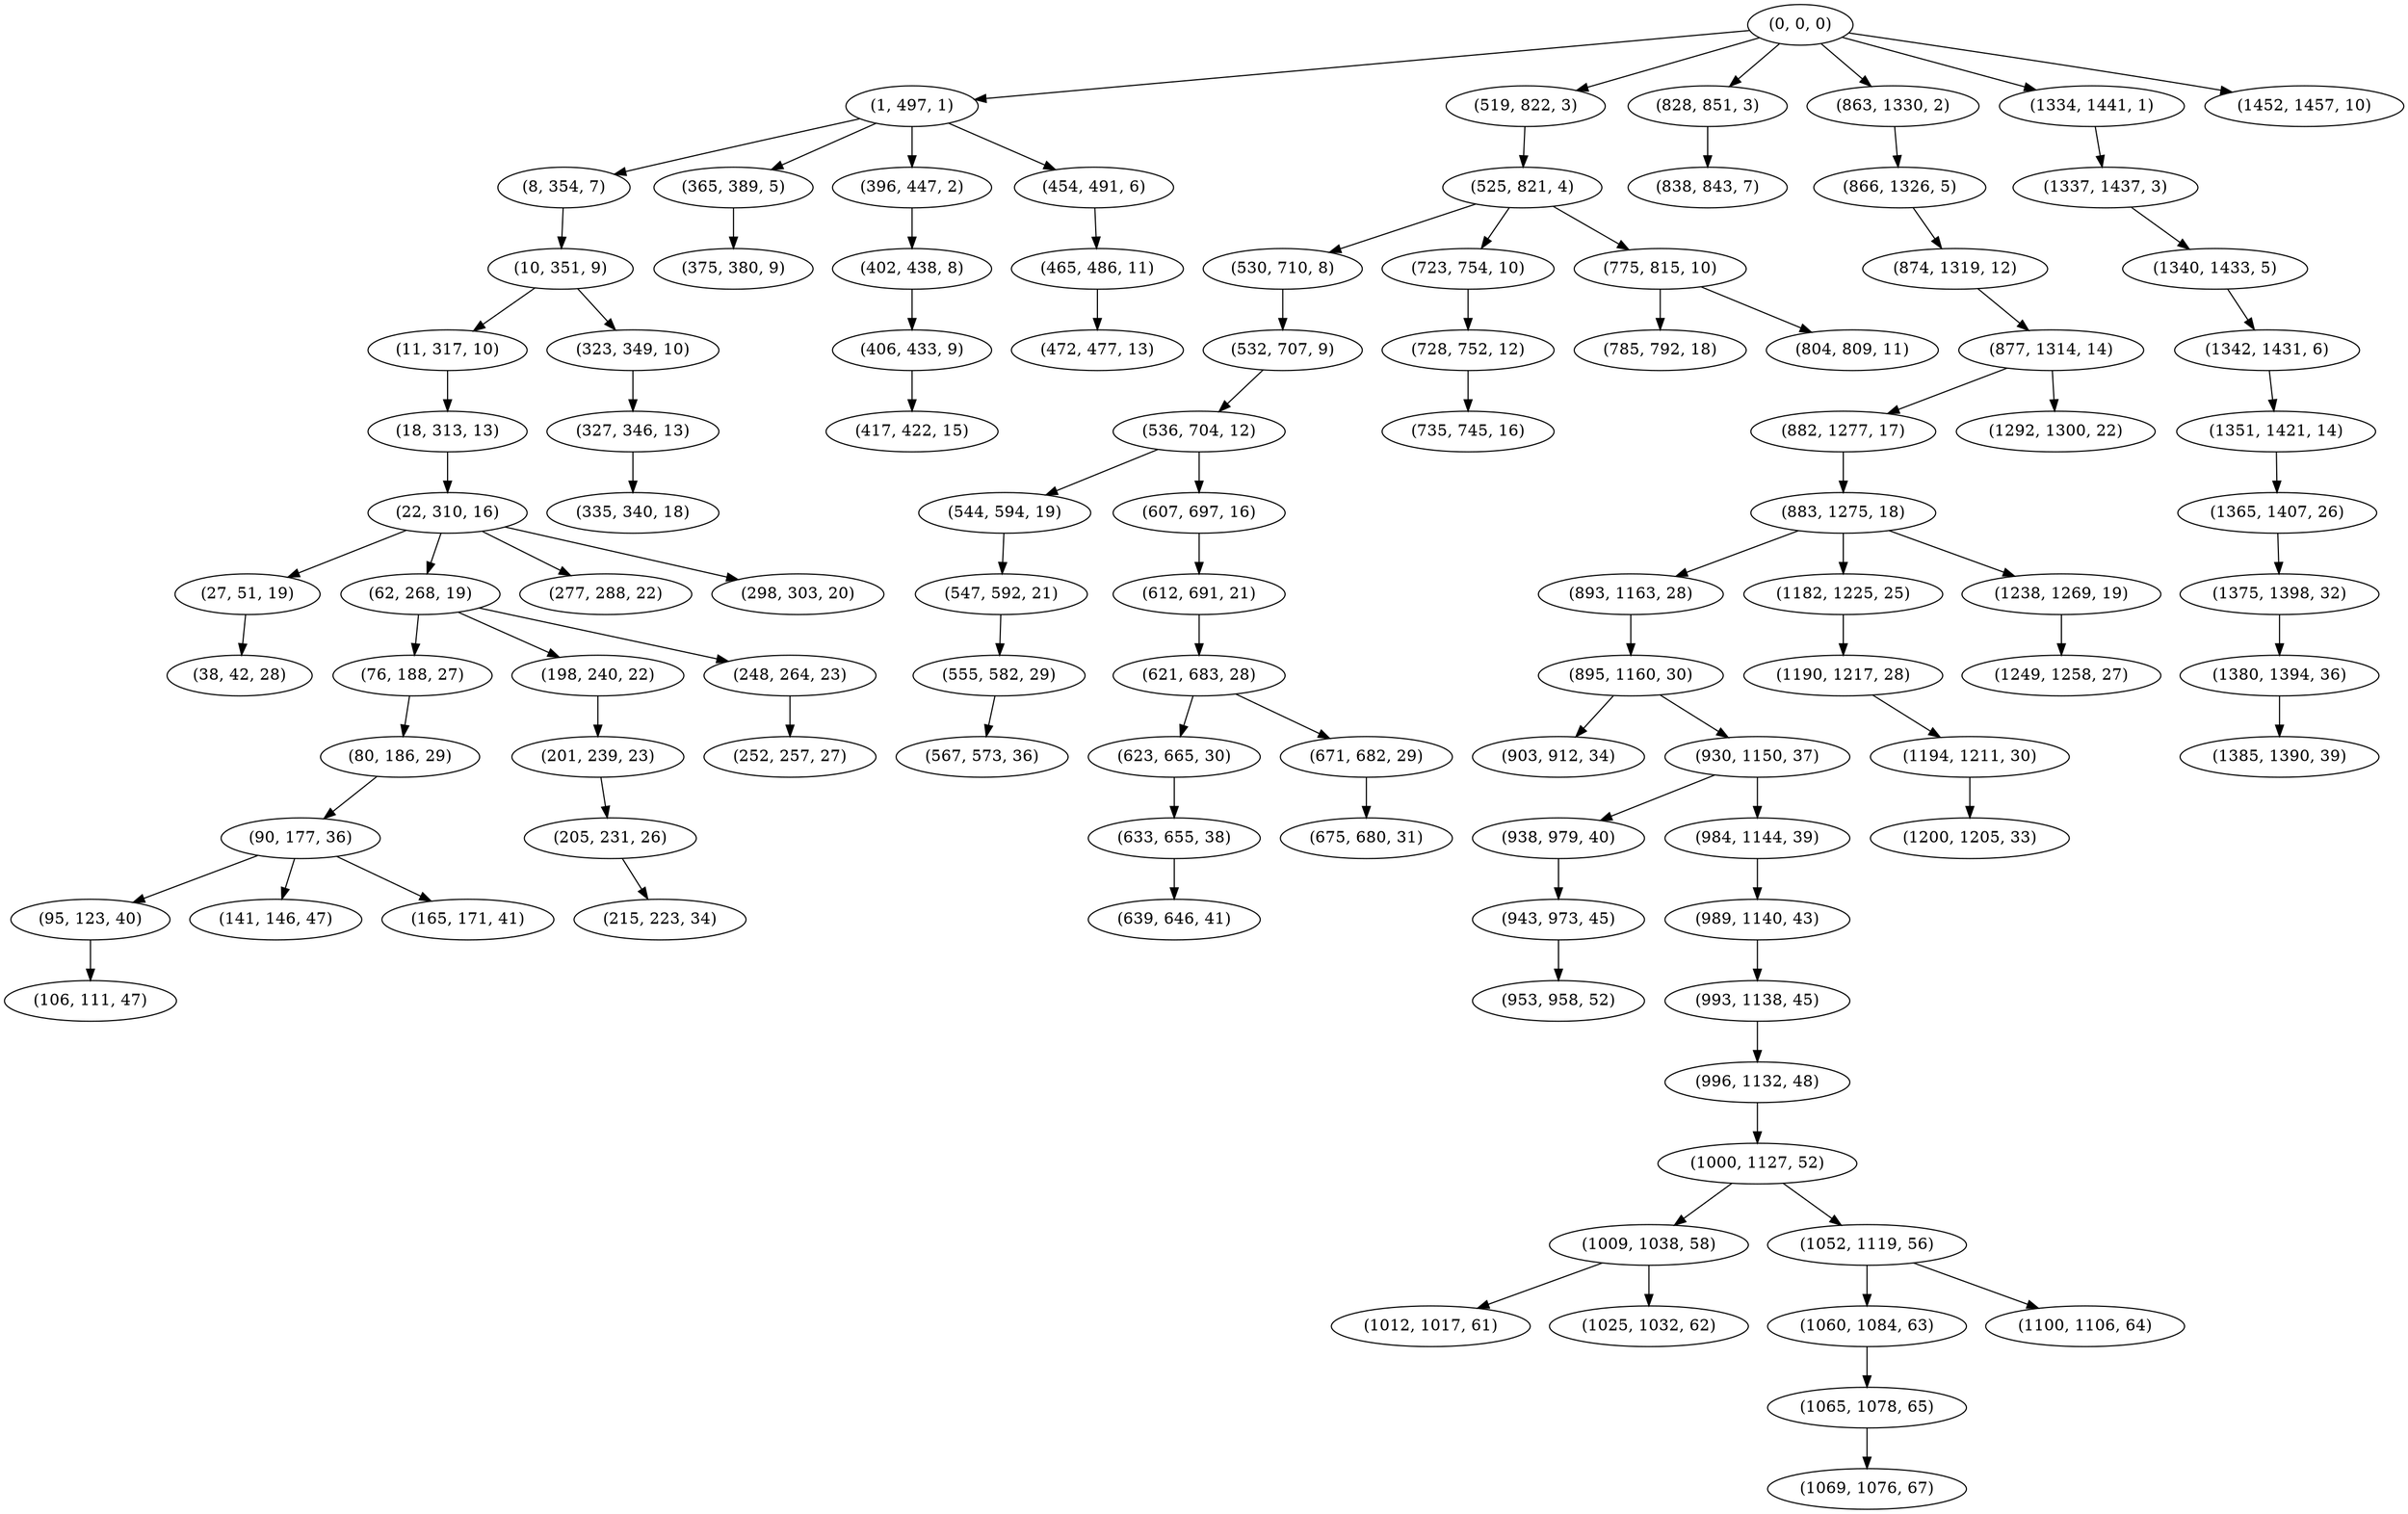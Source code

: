 digraph tree {
    "(0, 0, 0)";
    "(1, 497, 1)";
    "(8, 354, 7)";
    "(10, 351, 9)";
    "(11, 317, 10)";
    "(18, 313, 13)";
    "(22, 310, 16)";
    "(27, 51, 19)";
    "(38, 42, 28)";
    "(62, 268, 19)";
    "(76, 188, 27)";
    "(80, 186, 29)";
    "(90, 177, 36)";
    "(95, 123, 40)";
    "(106, 111, 47)";
    "(141, 146, 47)";
    "(165, 171, 41)";
    "(198, 240, 22)";
    "(201, 239, 23)";
    "(205, 231, 26)";
    "(215, 223, 34)";
    "(248, 264, 23)";
    "(252, 257, 27)";
    "(277, 288, 22)";
    "(298, 303, 20)";
    "(323, 349, 10)";
    "(327, 346, 13)";
    "(335, 340, 18)";
    "(365, 389, 5)";
    "(375, 380, 9)";
    "(396, 447, 2)";
    "(402, 438, 8)";
    "(406, 433, 9)";
    "(417, 422, 15)";
    "(454, 491, 6)";
    "(465, 486, 11)";
    "(472, 477, 13)";
    "(519, 822, 3)";
    "(525, 821, 4)";
    "(530, 710, 8)";
    "(532, 707, 9)";
    "(536, 704, 12)";
    "(544, 594, 19)";
    "(547, 592, 21)";
    "(555, 582, 29)";
    "(567, 573, 36)";
    "(607, 697, 16)";
    "(612, 691, 21)";
    "(621, 683, 28)";
    "(623, 665, 30)";
    "(633, 655, 38)";
    "(639, 646, 41)";
    "(671, 682, 29)";
    "(675, 680, 31)";
    "(723, 754, 10)";
    "(728, 752, 12)";
    "(735, 745, 16)";
    "(775, 815, 10)";
    "(785, 792, 18)";
    "(804, 809, 11)";
    "(828, 851, 3)";
    "(838, 843, 7)";
    "(863, 1330, 2)";
    "(866, 1326, 5)";
    "(874, 1319, 12)";
    "(877, 1314, 14)";
    "(882, 1277, 17)";
    "(883, 1275, 18)";
    "(893, 1163, 28)";
    "(895, 1160, 30)";
    "(903, 912, 34)";
    "(930, 1150, 37)";
    "(938, 979, 40)";
    "(943, 973, 45)";
    "(953, 958, 52)";
    "(984, 1144, 39)";
    "(989, 1140, 43)";
    "(993, 1138, 45)";
    "(996, 1132, 48)";
    "(1000, 1127, 52)";
    "(1009, 1038, 58)";
    "(1012, 1017, 61)";
    "(1025, 1032, 62)";
    "(1052, 1119, 56)";
    "(1060, 1084, 63)";
    "(1065, 1078, 65)";
    "(1069, 1076, 67)";
    "(1100, 1106, 64)";
    "(1182, 1225, 25)";
    "(1190, 1217, 28)";
    "(1194, 1211, 30)";
    "(1200, 1205, 33)";
    "(1238, 1269, 19)";
    "(1249, 1258, 27)";
    "(1292, 1300, 22)";
    "(1334, 1441, 1)";
    "(1337, 1437, 3)";
    "(1340, 1433, 5)";
    "(1342, 1431, 6)";
    "(1351, 1421, 14)";
    "(1365, 1407, 26)";
    "(1375, 1398, 32)";
    "(1380, 1394, 36)";
    "(1385, 1390, 39)";
    "(1452, 1457, 10)";
    "(0, 0, 0)" -> "(1, 497, 1)";
    "(0, 0, 0)" -> "(519, 822, 3)";
    "(0, 0, 0)" -> "(828, 851, 3)";
    "(0, 0, 0)" -> "(863, 1330, 2)";
    "(0, 0, 0)" -> "(1334, 1441, 1)";
    "(0, 0, 0)" -> "(1452, 1457, 10)";
    "(1, 497, 1)" -> "(8, 354, 7)";
    "(1, 497, 1)" -> "(365, 389, 5)";
    "(1, 497, 1)" -> "(396, 447, 2)";
    "(1, 497, 1)" -> "(454, 491, 6)";
    "(8, 354, 7)" -> "(10, 351, 9)";
    "(10, 351, 9)" -> "(11, 317, 10)";
    "(10, 351, 9)" -> "(323, 349, 10)";
    "(11, 317, 10)" -> "(18, 313, 13)";
    "(18, 313, 13)" -> "(22, 310, 16)";
    "(22, 310, 16)" -> "(27, 51, 19)";
    "(22, 310, 16)" -> "(62, 268, 19)";
    "(22, 310, 16)" -> "(277, 288, 22)";
    "(22, 310, 16)" -> "(298, 303, 20)";
    "(27, 51, 19)" -> "(38, 42, 28)";
    "(62, 268, 19)" -> "(76, 188, 27)";
    "(62, 268, 19)" -> "(198, 240, 22)";
    "(62, 268, 19)" -> "(248, 264, 23)";
    "(76, 188, 27)" -> "(80, 186, 29)";
    "(80, 186, 29)" -> "(90, 177, 36)";
    "(90, 177, 36)" -> "(95, 123, 40)";
    "(90, 177, 36)" -> "(141, 146, 47)";
    "(90, 177, 36)" -> "(165, 171, 41)";
    "(95, 123, 40)" -> "(106, 111, 47)";
    "(198, 240, 22)" -> "(201, 239, 23)";
    "(201, 239, 23)" -> "(205, 231, 26)";
    "(205, 231, 26)" -> "(215, 223, 34)";
    "(248, 264, 23)" -> "(252, 257, 27)";
    "(323, 349, 10)" -> "(327, 346, 13)";
    "(327, 346, 13)" -> "(335, 340, 18)";
    "(365, 389, 5)" -> "(375, 380, 9)";
    "(396, 447, 2)" -> "(402, 438, 8)";
    "(402, 438, 8)" -> "(406, 433, 9)";
    "(406, 433, 9)" -> "(417, 422, 15)";
    "(454, 491, 6)" -> "(465, 486, 11)";
    "(465, 486, 11)" -> "(472, 477, 13)";
    "(519, 822, 3)" -> "(525, 821, 4)";
    "(525, 821, 4)" -> "(530, 710, 8)";
    "(525, 821, 4)" -> "(723, 754, 10)";
    "(525, 821, 4)" -> "(775, 815, 10)";
    "(530, 710, 8)" -> "(532, 707, 9)";
    "(532, 707, 9)" -> "(536, 704, 12)";
    "(536, 704, 12)" -> "(544, 594, 19)";
    "(536, 704, 12)" -> "(607, 697, 16)";
    "(544, 594, 19)" -> "(547, 592, 21)";
    "(547, 592, 21)" -> "(555, 582, 29)";
    "(555, 582, 29)" -> "(567, 573, 36)";
    "(607, 697, 16)" -> "(612, 691, 21)";
    "(612, 691, 21)" -> "(621, 683, 28)";
    "(621, 683, 28)" -> "(623, 665, 30)";
    "(621, 683, 28)" -> "(671, 682, 29)";
    "(623, 665, 30)" -> "(633, 655, 38)";
    "(633, 655, 38)" -> "(639, 646, 41)";
    "(671, 682, 29)" -> "(675, 680, 31)";
    "(723, 754, 10)" -> "(728, 752, 12)";
    "(728, 752, 12)" -> "(735, 745, 16)";
    "(775, 815, 10)" -> "(785, 792, 18)";
    "(775, 815, 10)" -> "(804, 809, 11)";
    "(828, 851, 3)" -> "(838, 843, 7)";
    "(863, 1330, 2)" -> "(866, 1326, 5)";
    "(866, 1326, 5)" -> "(874, 1319, 12)";
    "(874, 1319, 12)" -> "(877, 1314, 14)";
    "(877, 1314, 14)" -> "(882, 1277, 17)";
    "(877, 1314, 14)" -> "(1292, 1300, 22)";
    "(882, 1277, 17)" -> "(883, 1275, 18)";
    "(883, 1275, 18)" -> "(893, 1163, 28)";
    "(883, 1275, 18)" -> "(1182, 1225, 25)";
    "(883, 1275, 18)" -> "(1238, 1269, 19)";
    "(893, 1163, 28)" -> "(895, 1160, 30)";
    "(895, 1160, 30)" -> "(903, 912, 34)";
    "(895, 1160, 30)" -> "(930, 1150, 37)";
    "(930, 1150, 37)" -> "(938, 979, 40)";
    "(930, 1150, 37)" -> "(984, 1144, 39)";
    "(938, 979, 40)" -> "(943, 973, 45)";
    "(943, 973, 45)" -> "(953, 958, 52)";
    "(984, 1144, 39)" -> "(989, 1140, 43)";
    "(989, 1140, 43)" -> "(993, 1138, 45)";
    "(993, 1138, 45)" -> "(996, 1132, 48)";
    "(996, 1132, 48)" -> "(1000, 1127, 52)";
    "(1000, 1127, 52)" -> "(1009, 1038, 58)";
    "(1000, 1127, 52)" -> "(1052, 1119, 56)";
    "(1009, 1038, 58)" -> "(1012, 1017, 61)";
    "(1009, 1038, 58)" -> "(1025, 1032, 62)";
    "(1052, 1119, 56)" -> "(1060, 1084, 63)";
    "(1052, 1119, 56)" -> "(1100, 1106, 64)";
    "(1060, 1084, 63)" -> "(1065, 1078, 65)";
    "(1065, 1078, 65)" -> "(1069, 1076, 67)";
    "(1182, 1225, 25)" -> "(1190, 1217, 28)";
    "(1190, 1217, 28)" -> "(1194, 1211, 30)";
    "(1194, 1211, 30)" -> "(1200, 1205, 33)";
    "(1238, 1269, 19)" -> "(1249, 1258, 27)";
    "(1334, 1441, 1)" -> "(1337, 1437, 3)";
    "(1337, 1437, 3)" -> "(1340, 1433, 5)";
    "(1340, 1433, 5)" -> "(1342, 1431, 6)";
    "(1342, 1431, 6)" -> "(1351, 1421, 14)";
    "(1351, 1421, 14)" -> "(1365, 1407, 26)";
    "(1365, 1407, 26)" -> "(1375, 1398, 32)";
    "(1375, 1398, 32)" -> "(1380, 1394, 36)";
    "(1380, 1394, 36)" -> "(1385, 1390, 39)";
}
